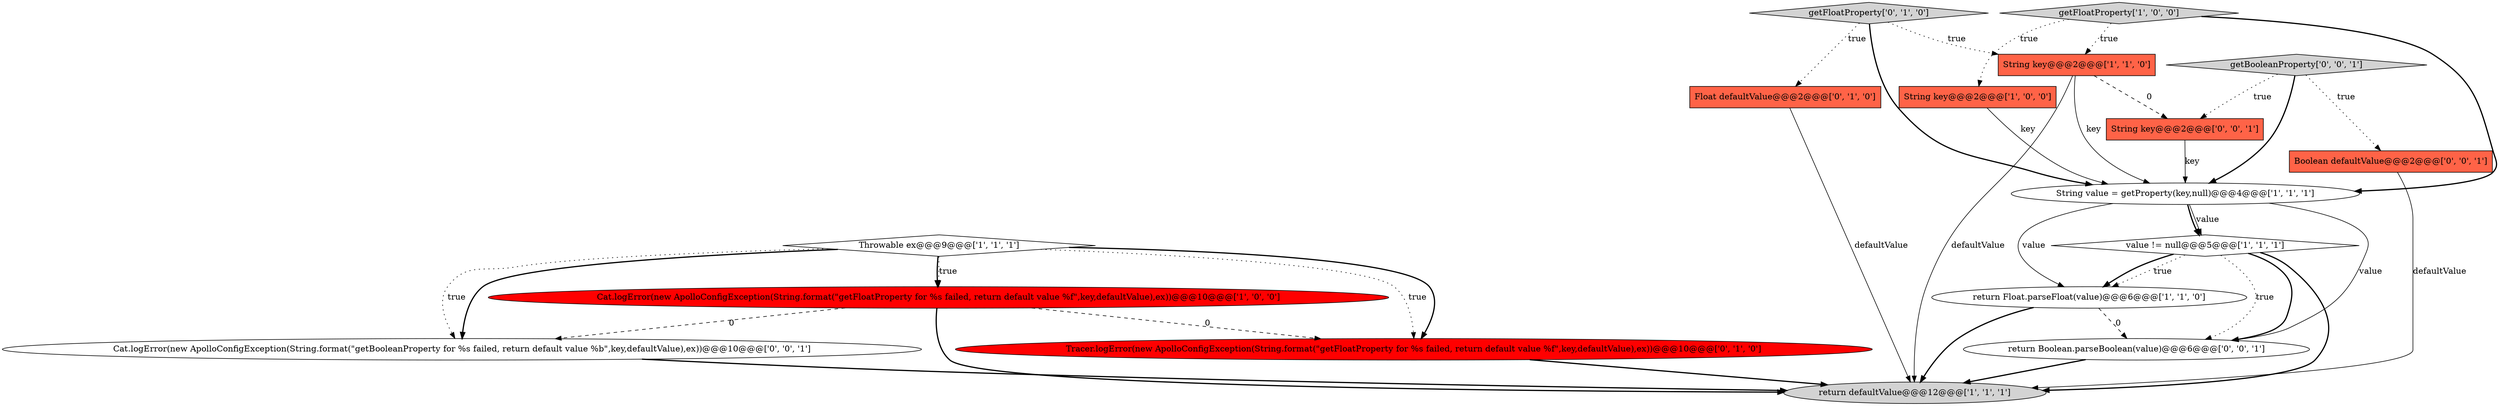 digraph {
8 [style = filled, label = "return defaultValue@@@12@@@['1', '1', '1']", fillcolor = lightgray, shape = ellipse image = "AAA0AAABBB1BBB"];
15 [style = filled, label = "getBooleanProperty['0', '0', '1']", fillcolor = lightgray, shape = diamond image = "AAA0AAABBB3BBB"];
2 [style = filled, label = "Cat.logError(new ApolloConfigException(String.format(\"getFloatProperty for %s failed, return default value %f\",key,defaultValue),ex))@@@10@@@['1', '0', '0']", fillcolor = red, shape = ellipse image = "AAA1AAABBB1BBB"];
9 [style = filled, label = "getFloatProperty['0', '1', '0']", fillcolor = lightgray, shape = diamond image = "AAA0AAABBB2BBB"];
0 [style = filled, label = "value != null@@@5@@@['1', '1', '1']", fillcolor = white, shape = diamond image = "AAA0AAABBB1BBB"];
14 [style = filled, label = "Cat.logError(new ApolloConfigException(String.format(\"getBooleanProperty for %s failed, return default value %b\",key,defaultValue),ex))@@@10@@@['0', '0', '1']", fillcolor = white, shape = ellipse image = "AAA0AAABBB3BBB"];
3 [style = filled, label = "String key@@@2@@@['1', '0', '0']", fillcolor = tomato, shape = box image = "AAA0AAABBB1BBB"];
6 [style = filled, label = "String value = getProperty(key,null)@@@4@@@['1', '1', '1']", fillcolor = white, shape = ellipse image = "AAA0AAABBB1BBB"];
5 [style = filled, label = "return Float.parseFloat(value)@@@6@@@['1', '1', '0']", fillcolor = white, shape = ellipse image = "AAA0AAABBB1BBB"];
13 [style = filled, label = "String key@@@2@@@['0', '0', '1']", fillcolor = tomato, shape = box image = "AAA0AAABBB3BBB"];
16 [style = filled, label = "return Boolean.parseBoolean(value)@@@6@@@['0', '0', '1']", fillcolor = white, shape = ellipse image = "AAA0AAABBB3BBB"];
4 [style = filled, label = "Throwable ex@@@9@@@['1', '1', '1']", fillcolor = white, shape = diamond image = "AAA0AAABBB1BBB"];
12 [style = filled, label = "Boolean defaultValue@@@2@@@['0', '0', '1']", fillcolor = tomato, shape = box image = "AAA0AAABBB3BBB"];
1 [style = filled, label = "getFloatProperty['1', '0', '0']", fillcolor = lightgray, shape = diamond image = "AAA0AAABBB1BBB"];
10 [style = filled, label = "Float defaultValue@@@2@@@['0', '1', '0']", fillcolor = tomato, shape = box image = "AAA0AAABBB2BBB"];
11 [style = filled, label = "Tracer.logError(new ApolloConfigException(String.format(\"getFloatProperty for %s failed, return default value %f\",key,defaultValue),ex))@@@10@@@['0', '1', '0']", fillcolor = red, shape = ellipse image = "AAA1AAABBB2BBB"];
7 [style = filled, label = "String key@@@2@@@['1', '1', '0']", fillcolor = tomato, shape = box image = "AAA0AAABBB1BBB"];
5->8 [style = bold, label=""];
10->8 [style = solid, label="defaultValue"];
0->16 [style = bold, label=""];
4->14 [style = bold, label=""];
0->5 [style = dotted, label="true"];
16->8 [style = bold, label=""];
3->6 [style = solid, label="key"];
4->11 [style = dotted, label="true"];
13->6 [style = solid, label="key"];
15->6 [style = bold, label=""];
6->0 [style = bold, label=""];
4->2 [style = bold, label=""];
4->14 [style = dotted, label="true"];
12->8 [style = solid, label="defaultValue"];
9->6 [style = bold, label=""];
15->13 [style = dotted, label="true"];
1->3 [style = dotted, label="true"];
1->7 [style = dotted, label="true"];
5->16 [style = dashed, label="0"];
7->6 [style = solid, label="key"];
6->0 [style = solid, label="value"];
1->6 [style = bold, label=""];
2->14 [style = dashed, label="0"];
6->5 [style = solid, label="value"];
0->8 [style = bold, label=""];
7->13 [style = dashed, label="0"];
15->12 [style = dotted, label="true"];
11->8 [style = bold, label=""];
2->11 [style = dashed, label="0"];
14->8 [style = bold, label=""];
0->16 [style = dotted, label="true"];
6->16 [style = solid, label="value"];
9->7 [style = dotted, label="true"];
4->11 [style = bold, label=""];
7->8 [style = solid, label="defaultValue"];
9->10 [style = dotted, label="true"];
4->2 [style = dotted, label="true"];
2->8 [style = bold, label=""];
0->5 [style = bold, label=""];
}

